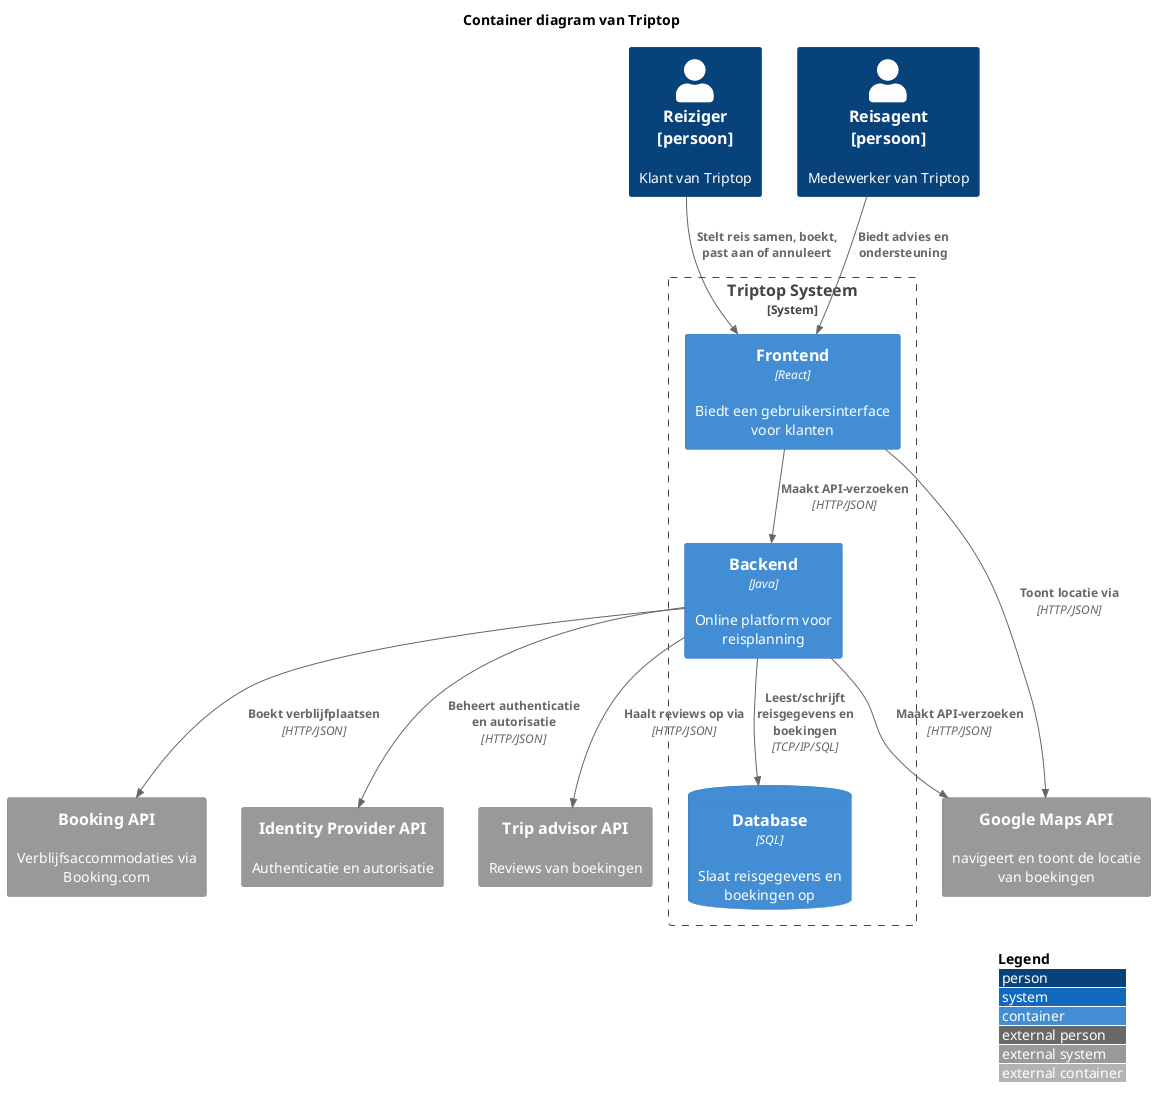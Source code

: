 @startuml
!include <C4/C4>
!include <C4/C4_Context>
!include <C4/C4_Container>

LAYOUT_WITH_LEGEND()

title Container diagram van Triptop

Person(reiziger, "Reiziger\n[persoon]", "Klant van Triptop")
Person(reisagent, "Reisagent\n[persoon]", "Medewerker van Triptop")

System_Boundary(triptop, "Triptop Systeem") {
    Container(frontend, "Frontend", "React","Biedt een gebruikersinterface voor klanten")
    Container(backend, "Backend", "Java", "Online platform voor reisplanning")
    ContainerDb(database, "Database", "SQL", "Slaat reisgegevens en boekingen op")
}

System_Ext(bookingAPI, "Booking API", "Verblijfsaccommodaties via Booking.com")
System_Ext(MapsAPI, "Google Maps API", "navigeert en toont de locatie van boekingen")
System_Ext(identityProviderAPI, "Identity Provider API", "Authenticatie en autorisatie")
System_Ext(tripAdvisor, "Trip advisor API", "Reviews van boekingen")

Rel(reiziger, frontend, "Stelt reis samen, boekt, past aan of annuleert")
Rel(reisagent, frontend, "Biedt advies en ondersteuning")
Rel(frontend, backend, "Maakt API-verzoeken", "HTTP/JSON")
Rel(backend, database, "Leest/schrijft reisgegevens en boekingen", "TCP/IP/SQL")
Rel(backend, bookingAPI, "Boekt verblijfplaatsen", "HTTP/JSON")
Rel(frontend, MapsAPI, "Toont locatie via", "HTTP/JSON")
Rel(backend, MapsAPI, "Maakt API-verzoeken", "HTTP/JSON")
Rel(backend, identityProviderAPI, "Beheert authenticatie en autorisatie", "HTTP/JSON")
Rel(backend, tripAdvisor, "Haalt reviews op via", "HTTP/JSON")

@enduml